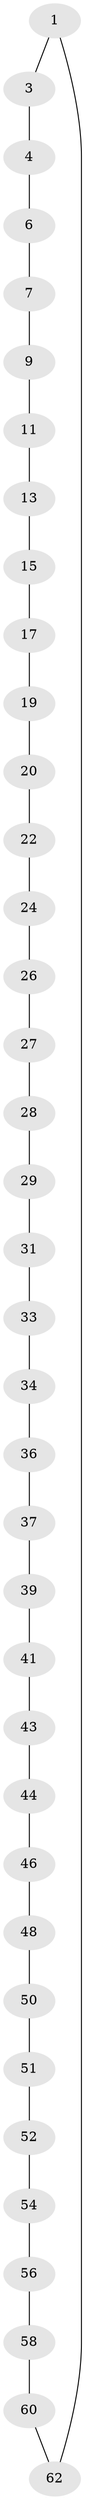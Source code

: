 // Generated by graph-tools (version 1.1) at 2025/52/02/27/25 19:52:23]
// undirected, 37 vertices, 37 edges
graph export_dot {
graph [start="1"]
  node [color=gray90,style=filled];
  1 [super="+2"];
  3;
  4 [super="+5"];
  6;
  7 [super="+8"];
  9 [super="+10"];
  11 [super="+12"];
  13 [super="+14"];
  15 [super="+16"];
  17 [super="+18"];
  19;
  20 [super="+21"];
  22 [super="+23"];
  24 [super="+25"];
  26;
  27;
  28;
  29 [super="+30"];
  31 [super="+32"];
  33;
  34 [super="+35"];
  36;
  37 [super="+38"];
  39 [super="+40"];
  41 [super="+42"];
  43;
  44 [super="+45"];
  46 [super="+47"];
  48 [super="+49"];
  50;
  51;
  52 [super="+53"];
  54 [super="+55"];
  56 [super="+57"];
  58 [super="+59"];
  60 [super="+61"];
  62 [super="+63"];
  1 -- 3;
  1 -- 62;
  3 -- 4;
  4 -- 6;
  6 -- 7;
  7 -- 9;
  9 -- 11;
  11 -- 13;
  13 -- 15;
  15 -- 17;
  17 -- 19;
  19 -- 20;
  20 -- 22;
  22 -- 24;
  24 -- 26;
  26 -- 27;
  27 -- 28;
  28 -- 29;
  29 -- 31;
  31 -- 33;
  33 -- 34;
  34 -- 36;
  36 -- 37;
  37 -- 39;
  39 -- 41;
  41 -- 43;
  43 -- 44;
  44 -- 46;
  46 -- 48;
  48 -- 50;
  50 -- 51;
  51 -- 52;
  52 -- 54;
  54 -- 56;
  56 -- 58;
  58 -- 60;
  60 -- 62;
}
